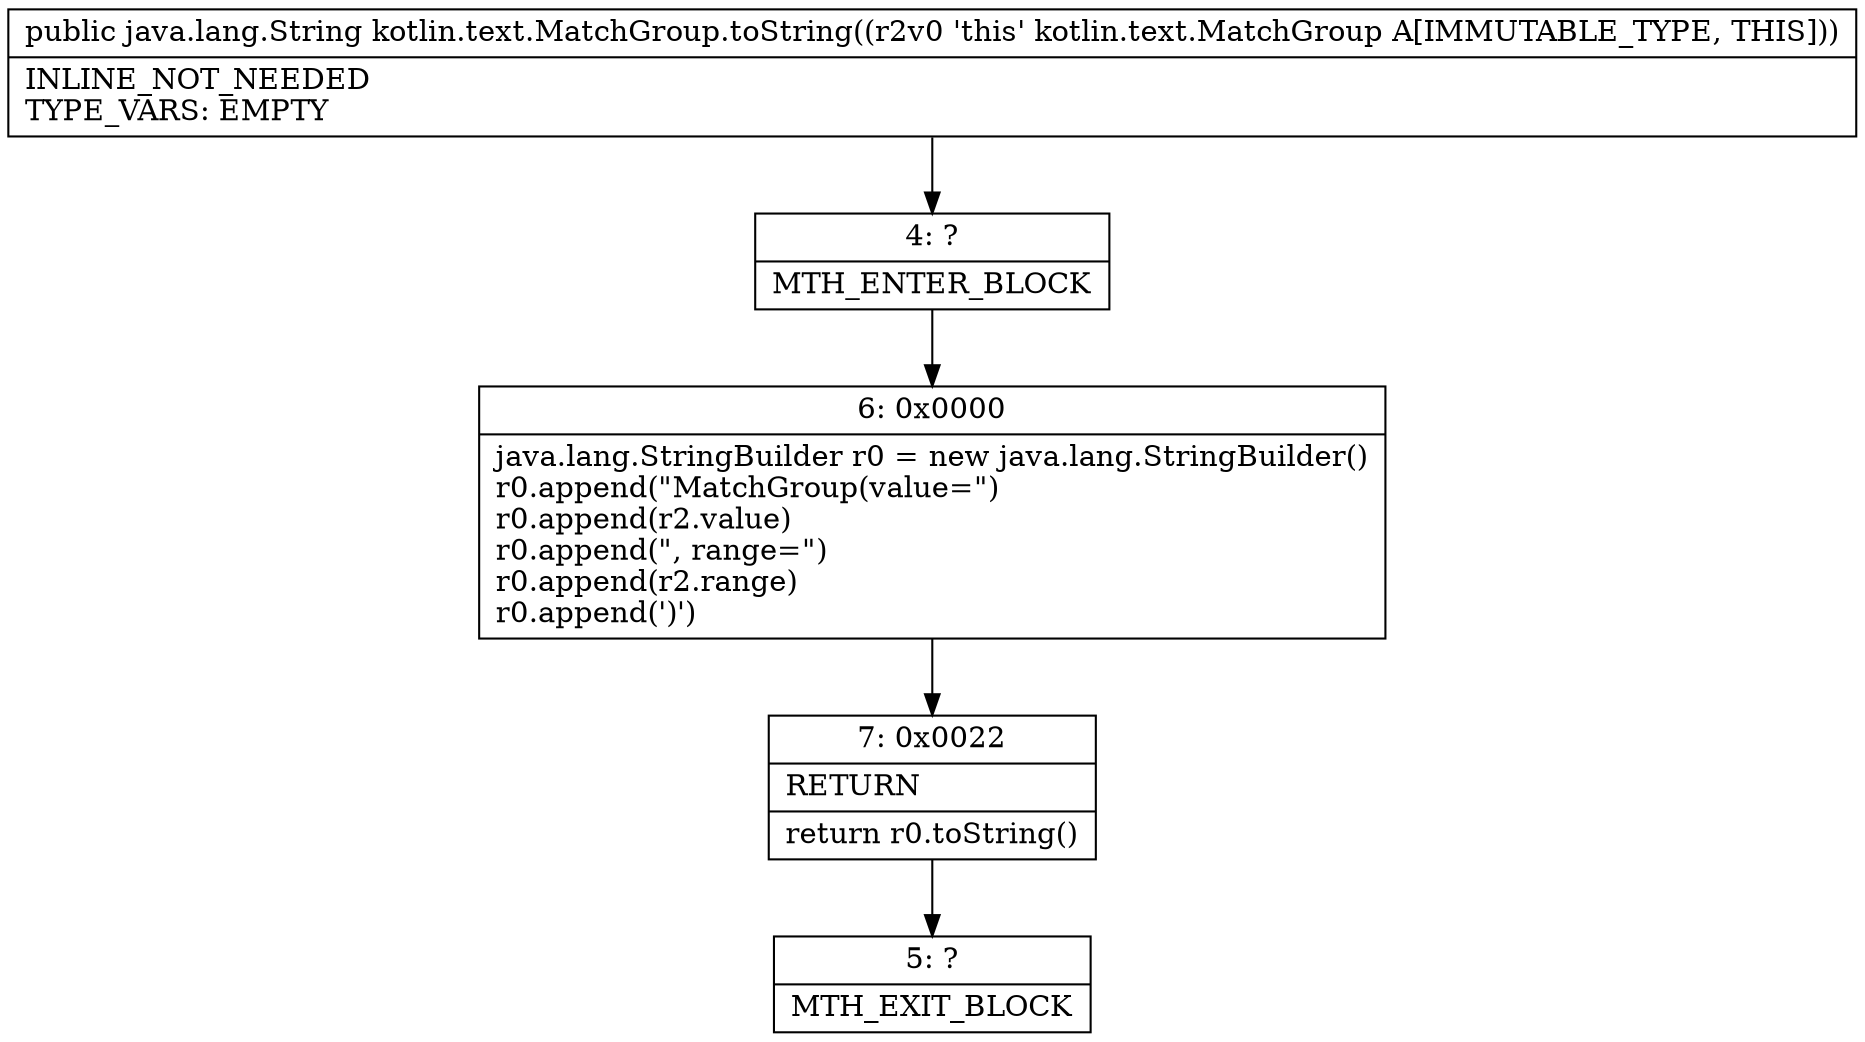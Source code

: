 digraph "CFG forkotlin.text.MatchGroup.toString()Ljava\/lang\/String;" {
Node_4 [shape=record,label="{4\:\ ?|MTH_ENTER_BLOCK\l}"];
Node_6 [shape=record,label="{6\:\ 0x0000|java.lang.StringBuilder r0 = new java.lang.StringBuilder()\lr0.append(\"MatchGroup(value=\")\lr0.append(r2.value)\lr0.append(\", range=\")\lr0.append(r2.range)\lr0.append(')')\l}"];
Node_7 [shape=record,label="{7\:\ 0x0022|RETURN\l|return r0.toString()\l}"];
Node_5 [shape=record,label="{5\:\ ?|MTH_EXIT_BLOCK\l}"];
MethodNode[shape=record,label="{public java.lang.String kotlin.text.MatchGroup.toString((r2v0 'this' kotlin.text.MatchGroup A[IMMUTABLE_TYPE, THIS]))  | INLINE_NOT_NEEDED\lTYPE_VARS: EMPTY\l}"];
MethodNode -> Node_4;Node_4 -> Node_6;
Node_6 -> Node_7;
Node_7 -> Node_5;
}

